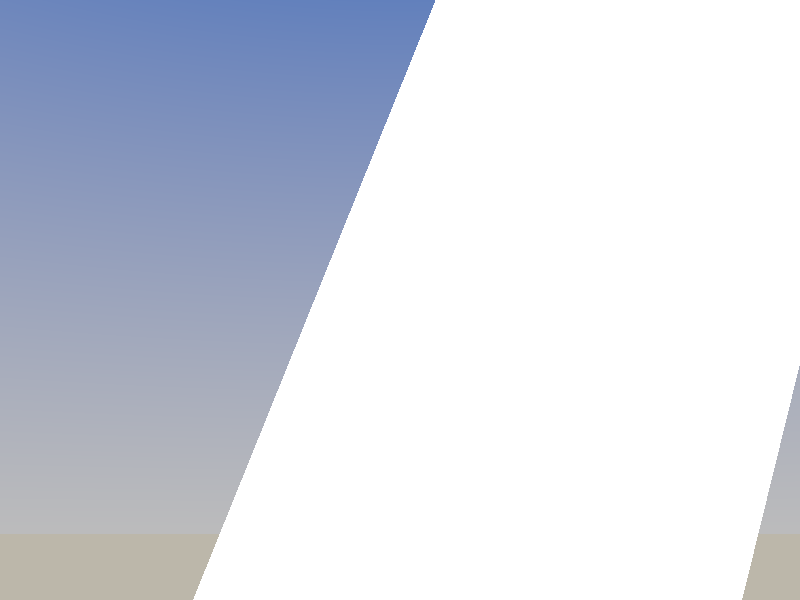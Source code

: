 // POV-Ray 3.7 Scene File "adsorbing_media_02.pov"
// author: Friedrich A. Lohmueller, Oct-2008/Aug-2009 / Jan-2011
// email: Friedrich.Lohmueller_at_t-online.de
// homepage: http://www.f-lohmueller.de
//--------------------------------------------------------------------------
#version 3.7;
global_settings{assumed_gamma 1.0} 
#default{ finish{ ambient 0.1 diffuse 0.9 }} 
//--------------------------------------------------------------------------
#include "colors.inc"
#include "textures.inc"
#include "glass.inc"
#include "metals.inc"
#include "golds.inc"
#include "stones.inc"
#include "woods.inc"
#include "shapes.inc"
#include "shapes2.inc"
#include "functions.inc"
#include "math.inc"
#include "transforms.inc"
//-------------------------------------------------------------------------------------------------------<<<<
//-------------------------------------------------------------------------------------------------------<<<<
// camera ------------------------------------------------------------------
#declare Camera_Position = < 0.00, 1.50,-5.50>;  // front view
#declare Camera_look_at = < 0.00, 3, 0.00>; 
#declare Camera_Angle = 50 ; // in degrees
//--------------------------------------------------------------------------------------------------------<<<<
camera{ /*ultra_wide_angle*/   
        location  Camera_Position
        right     x*image_width/image_height
        angle Camera_Angle   
        look_at   Camera_look_at
      }
//------------------------------------------------------------------------------------------------------<<<<<
//------------------------------------------------------------------------------------------------------<<<<<
// sun ---------------------------------------------------------------------
light_source{<1500,2500,-2500> color White*0.85}           // sun light
light_source{ Camera_Position  color rgb<0.9,0.9,1>*0.1}  // flash light
// sky ---------------------------------------------------------------------
sky_sphere { pigment { gradient <0,1,0>
                       color_map { [0.00 rgb <1.0,1.0,1.0>*0.5]
                                   [0.30 rgb <0.2,0.4,1.0>*0.5]
                                   [0.70 rgb <0.2,0.4,1.0>*0.5]
                                   [1.00 rgb <1.0,1.0,1.0>*0.5] 
                                 } 
                       scale 2         
                     } // end of pigment
           } //end of skysphere
// fog ---------------------------------------------------------------------
fog{fog_type   2
    distance   50
    color      White*0.4
    fog_offset 0.1
    fog_alt    2.0
    turbulence 0.8}
// ground ------------------------------------------------------------------
plane{ <0,1,0>, 0 
       texture{ pigment{ color rgb <1.00,0.95,0.8>*0.5}
                normal { bumps 0.75 scale 0.025  }
                finish { phong 0.1 } 
              } // end of texture
     } // end of plane
//--------------------------------------------------------------------------
//--------------------------------------------------------------------------
//---------------------------- objects in scene ----------------------------
//--------------------------------------------------------------------------


// scattering media sample "dust devil"

cylinder{ <0,0,0>,<0,100,0>,1.5 
        pigment { rgbt 1 } 
        hollow   

       interior{ //---------------------
          media{ scattering{ 1, <1,1,1>  
                             extinction  2.5 } 
                 absorption rgb< 0.61, 0.85, 0.85>*2
                 // density 1
                 density{ spiral2 10
                          turbulence 0.20
                          color_map {
                                [0.00 rgb 0.00] // border 
                                [0.50 rgb 0.20] // 
                                [1.00 rgb 1.00] // center 
                              } // end color_map  
                          rotate<90,0,0>
                          scale<1,0.5,1>
                        } // end of density 1
                 // density 2 
                 density{ cylindrical 
                     turbulence 1.0
                     frequency 1
                       color_map {
                                [0.00 rgb 0.00] // border 
                                [0.50 rgb 0.20] // 
                                [0.80 rgb 1.00] // 
                                [1.00 rgb 0.50] // center 
                              } // end color_map  
                     scale<1,2,1>
                     } // end of density 2
                 
               } // end of media ----------------------------
            } // ------------------ end of interior
 
 scale <1,1,1> 
 rotate<0,0,-20>
 translate <   0.00, 0.10, 0.00> 
} //------------------ end of object

//--------------------------------------------------------------------------
//--------------------------------------------------------------------------

